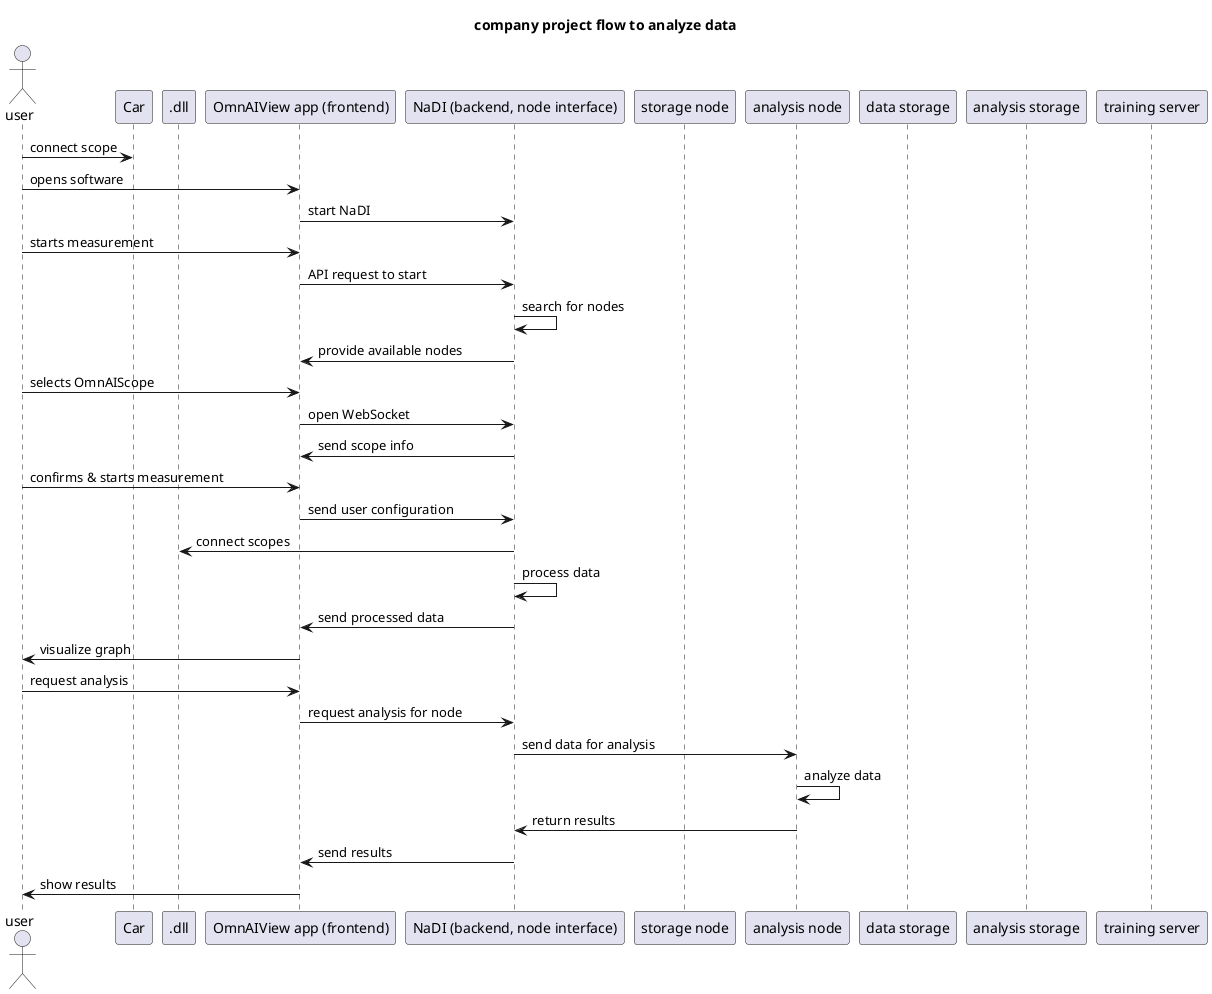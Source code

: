 @startuml
title company project flow to analyze data

actor user
participant Car
participant ".dll"
participant "OmnAIView app (frontend)" as OmnAIView
participant "NaDI (backend, node interface)" as NaDI
participant "storage node" as StorageNode
participant "analysis node" as AnalysisNode
participant "data storage" as DataStorage
participant "analysis storage" as AnalysisStorage
participant "training server" as TrainingServer

user -> Car : connect scope
user -> OmnAIView : opens software
OmnAIView -> NaDI : start NaDI
user -> OmnAIView : starts measurement
OmnAIView -> NaDI : API request to start
NaDI -> NaDI : search for nodes
NaDI -> OmnAIView : provide available nodes
user -> OmnAIView : selects OmnAIScope
OmnAIView -> NaDI : open WebSocket
NaDI -> OmnAIView : send scope info
user -> OmnAIView : confirms & starts measurement
OmnAIView -> NaDI : send user configuration
NaDI -> ".dll" : connect scopes
NaDI -> NaDI : process data
NaDI -> OmnAIView : send processed data
OmnAIView -> user : visualize graph

user -> OmnAIView : request analysis
OmnAIView -> NaDI : request analysis for node
NaDI -> AnalysisNode : send data for analysis
AnalysisNode -> AnalysisNode : analyze data
AnalysisNode -> NaDI : return results
NaDI -> OmnAIView : send results
OmnAIView -> user : show results

@enduml
